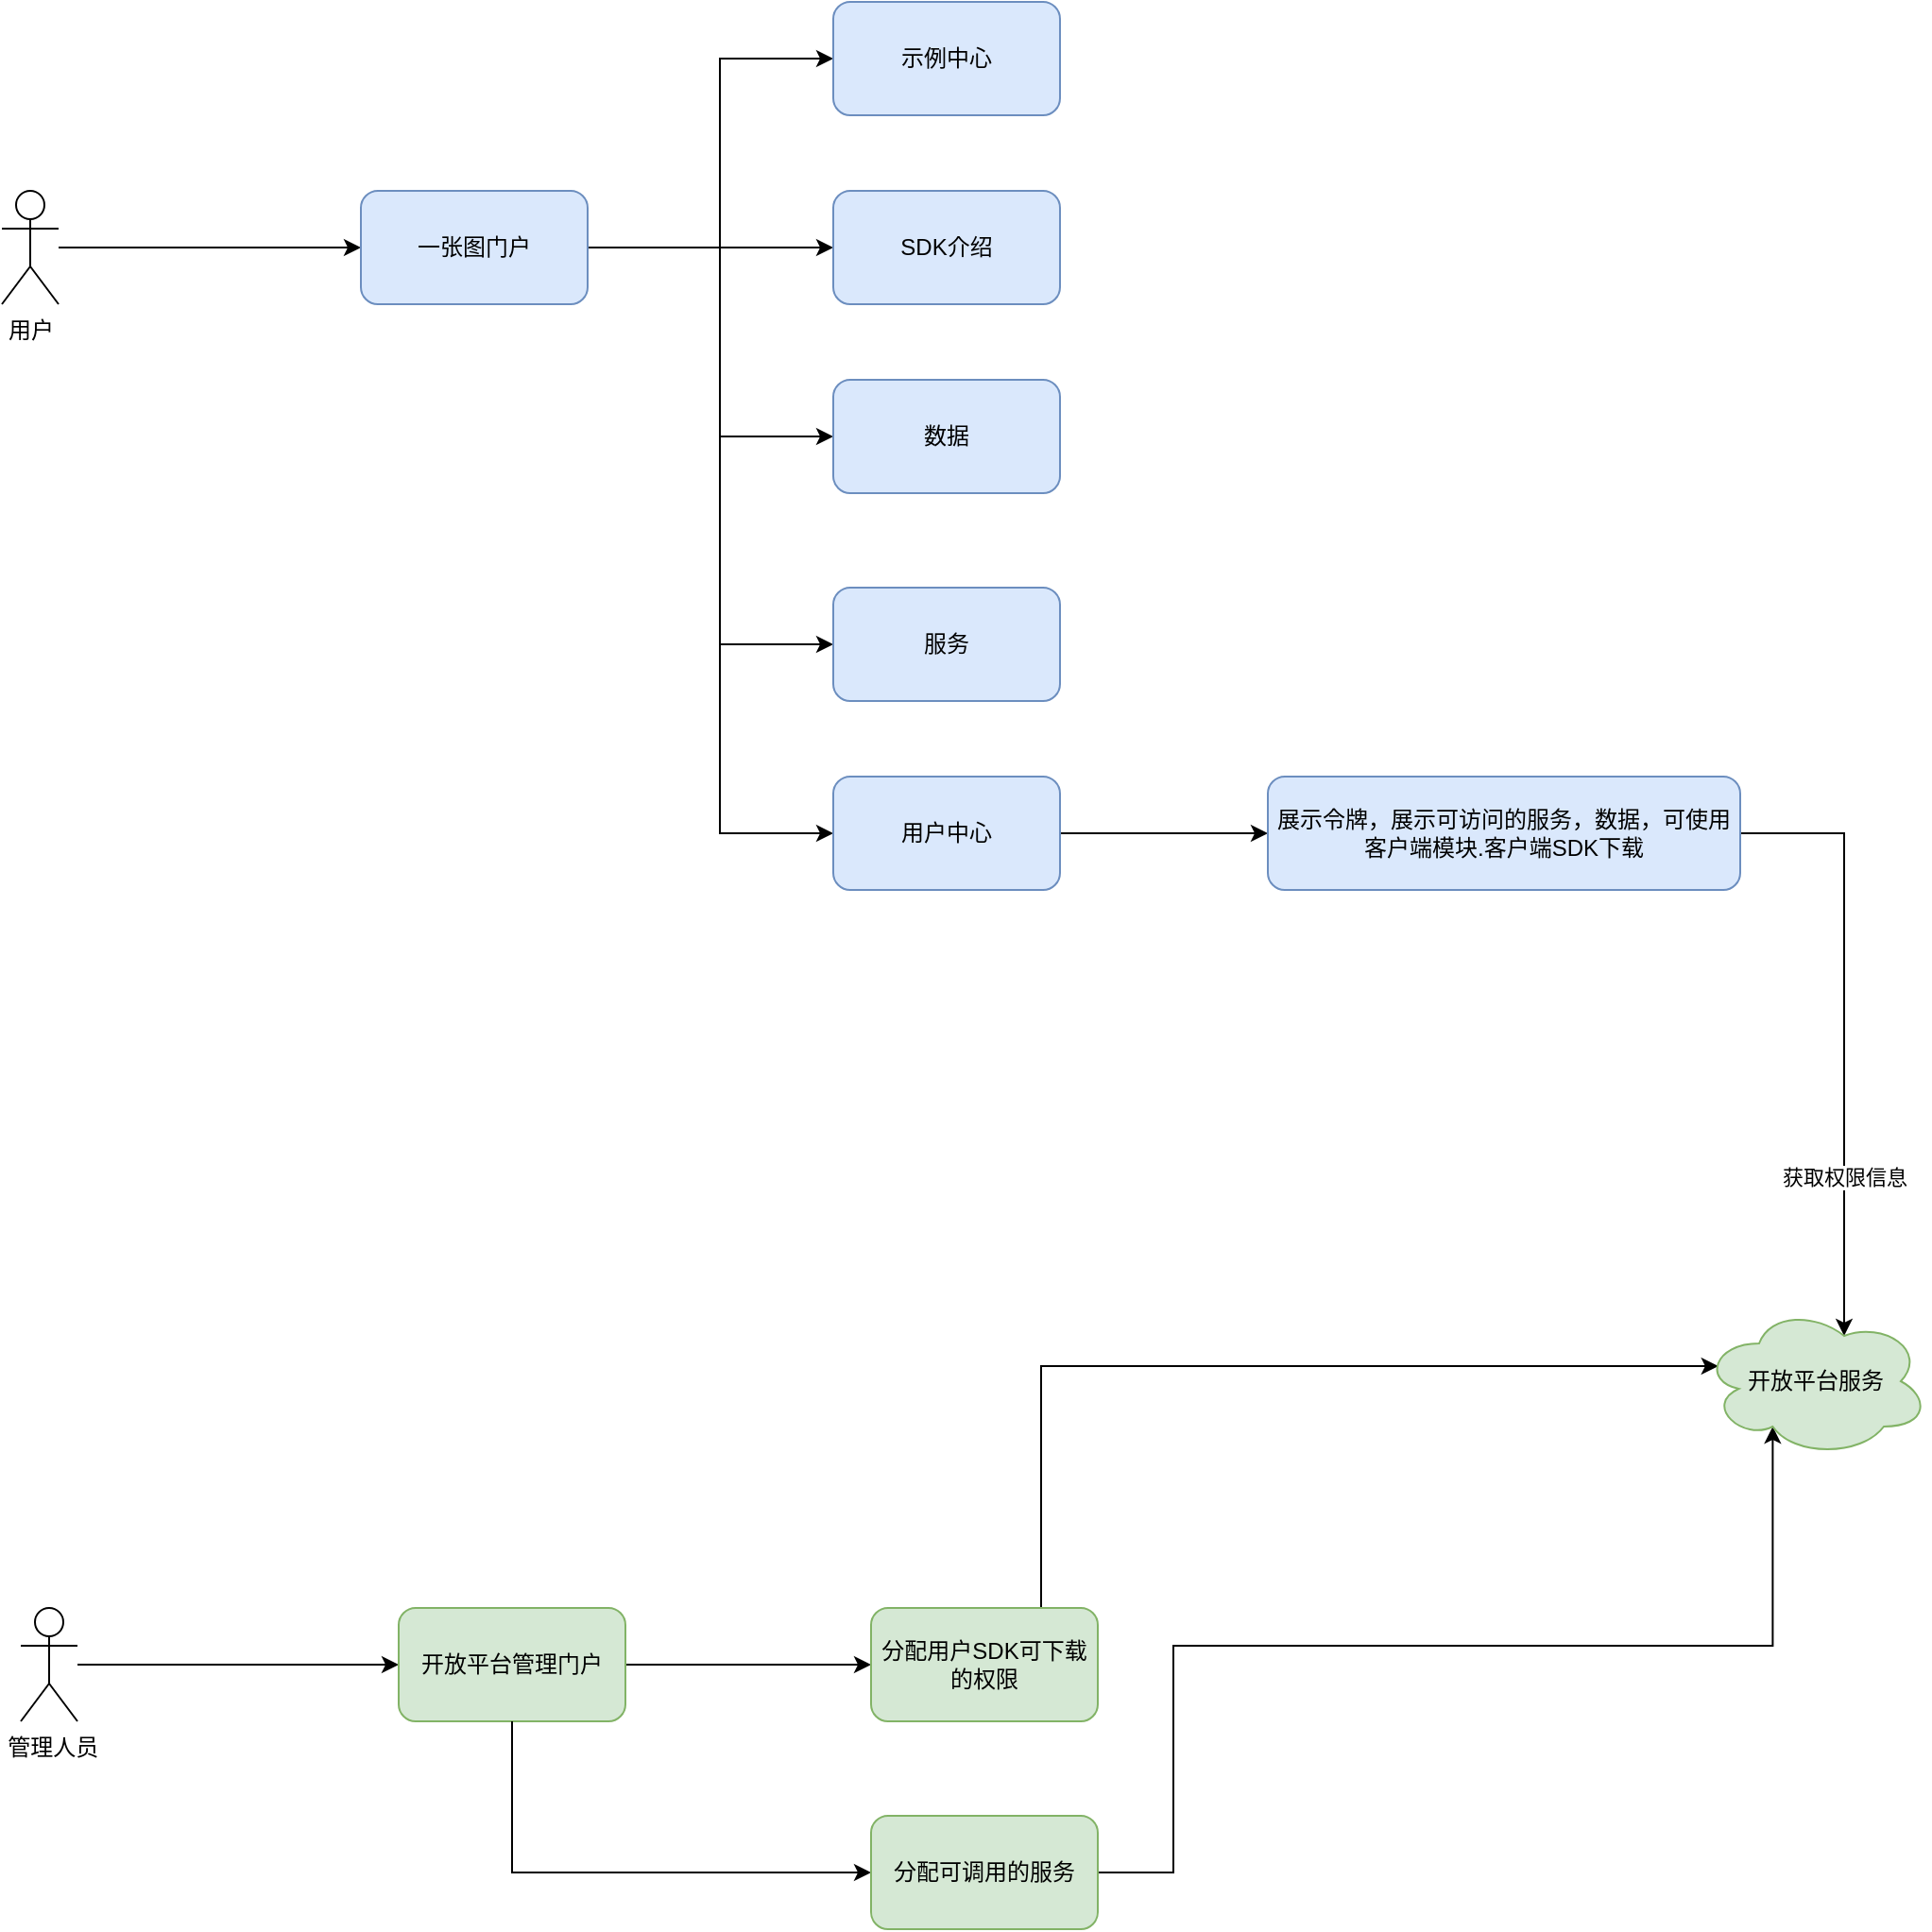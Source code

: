 <mxfile version="14.1.1" type="github" pages="2">
  <diagram id="htu8tuTBs0NoOkx3hSJT" name="Page-1">
    <mxGraphModel dx="1395" dy="824" grid="1" gridSize="10" guides="1" tooltips="1" connect="1" arrows="1" fold="1" page="1" pageScale="1" pageWidth="827" pageHeight="1169" math="0" shadow="0">
      <root>
        <mxCell id="0" />
        <mxCell id="1" parent="0" />
        <mxCell id="OG4e_7vGfnLu0VoYxxTo-8" style="edgeStyle=orthogonalEdgeStyle;rounded=0;orthogonalLoop=1;jettySize=auto;html=1;" parent="1" source="OG4e_7vGfnLu0VoYxxTo-2" target="OG4e_7vGfnLu0VoYxxTo-7" edge="1">
          <mxGeometry relative="1" as="geometry" />
        </mxCell>
        <mxCell id="OG4e_7vGfnLu0VoYxxTo-2" value="用户" style="shape=umlActor;verticalLabelPosition=bottom;verticalAlign=top;html=1;outlineConnect=0;" parent="1" vertex="1">
          <mxGeometry x="70" y="100" width="30" height="60" as="geometry" />
        </mxCell>
        <mxCell id="OG4e_7vGfnLu0VoYxxTo-18" style="edgeStyle=orthogonalEdgeStyle;rounded=0;orthogonalLoop=1;jettySize=auto;html=1;entryX=0;entryY=0.5;entryDx=0;entryDy=0;" parent="1" source="OG4e_7vGfnLu0VoYxxTo-6" target="OG4e_7vGfnLu0VoYxxTo-17" edge="1">
          <mxGeometry relative="1" as="geometry" />
        </mxCell>
        <mxCell id="OG4e_7vGfnLu0VoYxxTo-6" value="&amp;nbsp;管理人员" style="shape=umlActor;verticalLabelPosition=bottom;verticalAlign=top;html=1;outlineConnect=0;" parent="1" vertex="1">
          <mxGeometry x="80" y="850" width="30" height="60" as="geometry" />
        </mxCell>
        <mxCell id="OG4e_7vGfnLu0VoYxxTo-11" value="" style="edgeStyle=orthogonalEdgeStyle;rounded=0;orthogonalLoop=1;jettySize=auto;html=1;" parent="1" source="OG4e_7vGfnLu0VoYxxTo-7" target="OG4e_7vGfnLu0VoYxxTo-10" edge="1">
          <mxGeometry relative="1" as="geometry">
            <Array as="points">
              <mxPoint x="450" y="130" />
              <mxPoint x="450" y="30" />
            </Array>
          </mxGeometry>
        </mxCell>
        <mxCell id="OG4e_7vGfnLu0VoYxxTo-14" value="" style="edgeStyle=orthogonalEdgeStyle;rounded=0;orthogonalLoop=1;jettySize=auto;html=1;" parent="1" source="OG4e_7vGfnLu0VoYxxTo-7" target="OG4e_7vGfnLu0VoYxxTo-13" edge="1">
          <mxGeometry relative="1" as="geometry" />
        </mxCell>
        <mxCell id="OG4e_7vGfnLu0VoYxxTo-16" value="" style="edgeStyle=orthogonalEdgeStyle;rounded=0;orthogonalLoop=1;jettySize=auto;html=1;" parent="1" source="OG4e_7vGfnLu0VoYxxTo-7" target="OG4e_7vGfnLu0VoYxxTo-15" edge="1">
          <mxGeometry relative="1" as="geometry">
            <Array as="points">
              <mxPoint x="450" y="130" />
              <mxPoint x="450" y="230" />
            </Array>
          </mxGeometry>
        </mxCell>
        <mxCell id="OG4e_7vGfnLu0VoYxxTo-29" value="" style="edgeStyle=orthogonalEdgeStyle;rounded=0;orthogonalLoop=1;jettySize=auto;html=1;" parent="1" source="OG4e_7vGfnLu0VoYxxTo-7" target="OG4e_7vGfnLu0VoYxxTo-28" edge="1">
          <mxGeometry relative="1" as="geometry">
            <Array as="points">
              <mxPoint x="450" y="130" />
              <mxPoint x="450" y="340" />
            </Array>
          </mxGeometry>
        </mxCell>
        <mxCell id="OG4e_7vGfnLu0VoYxxTo-31" style="edgeStyle=orthogonalEdgeStyle;rounded=0;orthogonalLoop=1;jettySize=auto;html=1;entryX=0;entryY=0.5;entryDx=0;entryDy=0;" parent="1" source="OG4e_7vGfnLu0VoYxxTo-7" target="OG4e_7vGfnLu0VoYxxTo-30" edge="1">
          <mxGeometry relative="1" as="geometry">
            <Array as="points">
              <mxPoint x="450" y="130" />
              <mxPoint x="450" y="440" />
            </Array>
          </mxGeometry>
        </mxCell>
        <mxCell id="OG4e_7vGfnLu0VoYxxTo-7" value="一张图门户" style="rounded=1;whiteSpace=wrap;html=1;fillColor=#dae8fc;strokeColor=#6c8ebf;" parent="1" vertex="1">
          <mxGeometry x="260" y="100" width="120" height="60" as="geometry" />
        </mxCell>
        <mxCell id="OG4e_7vGfnLu0VoYxxTo-10" value="示例中心" style="rounded=1;whiteSpace=wrap;html=1;fillColor=#dae8fc;strokeColor=#6c8ebf;" parent="1" vertex="1">
          <mxGeometry x="510" width="120" height="60" as="geometry" />
        </mxCell>
        <mxCell id="OG4e_7vGfnLu0VoYxxTo-13" value="SDK介绍" style="rounded=1;whiteSpace=wrap;html=1;fillColor=#dae8fc;strokeColor=#6c8ebf;" parent="1" vertex="1">
          <mxGeometry x="510" y="100" width="120" height="60" as="geometry" />
        </mxCell>
        <mxCell id="OG4e_7vGfnLu0VoYxxTo-24" value="" style="edgeStyle=orthogonalEdgeStyle;rounded=0;orthogonalLoop=1;jettySize=auto;html=1;exitX=1;exitY=0.5;exitDx=0;exitDy=0;entryX=0.625;entryY=0.2;entryDx=0;entryDy=0;entryPerimeter=0;" parent="1" source="OG4e_7vGfnLu0VoYxxTo-42" target="OG4e_7vGfnLu0VoYxxTo-34" edge="1">
          <mxGeometry relative="1" as="geometry">
            <mxPoint x="820" y="420" as="targetPoint" />
            <Array as="points">
              <mxPoint x="1045" y="440" />
            </Array>
          </mxGeometry>
        </mxCell>
        <mxCell id="OG4e_7vGfnLu0VoYxxTo-40" value="获取权限信息" style="edgeLabel;html=1;align=center;verticalAlign=middle;resizable=0;points=[];" parent="OG4e_7vGfnLu0VoYxxTo-24" vertex="1" connectable="0">
          <mxGeometry x="0.474" relative="1" as="geometry">
            <mxPoint as="offset" />
          </mxGeometry>
        </mxCell>
        <mxCell id="OG4e_7vGfnLu0VoYxxTo-15" value="数据" style="rounded=1;whiteSpace=wrap;html=1;fillColor=#dae8fc;strokeColor=#6c8ebf;" parent="1" vertex="1">
          <mxGeometry x="510" y="200" width="120" height="60" as="geometry" />
        </mxCell>
        <mxCell id="OG4e_7vGfnLu0VoYxxTo-20" value="" style="edgeStyle=orthogonalEdgeStyle;rounded=0;orthogonalLoop=1;jettySize=auto;html=1;" parent="1" source="OG4e_7vGfnLu0VoYxxTo-17" target="OG4e_7vGfnLu0VoYxxTo-19" edge="1">
          <mxGeometry relative="1" as="geometry" />
        </mxCell>
        <mxCell id="OG4e_7vGfnLu0VoYxxTo-17" value="开放平台管理门户" style="rounded=1;whiteSpace=wrap;html=1;fillColor=#d5e8d4;strokeColor=#82b366;" parent="1" vertex="1">
          <mxGeometry x="280" y="850" width="120" height="60" as="geometry" />
        </mxCell>
        <mxCell id="OG4e_7vGfnLu0VoYxxTo-26" value="" style="edgeStyle=orthogonalEdgeStyle;rounded=0;orthogonalLoop=1;jettySize=auto;html=1;exitX=0.5;exitY=1;exitDx=0;exitDy=0;" parent="1" source="OG4e_7vGfnLu0VoYxxTo-17" target="OG4e_7vGfnLu0VoYxxTo-25" edge="1">
          <mxGeometry relative="1" as="geometry">
            <Array as="points">
              <mxPoint x="340" y="990" />
            </Array>
          </mxGeometry>
        </mxCell>
        <mxCell id="OG4e_7vGfnLu0VoYxxTo-35" style="edgeStyle=orthogonalEdgeStyle;rounded=0;orthogonalLoop=1;jettySize=auto;html=1;entryX=0.07;entryY=0.4;entryDx=0;entryDy=0;entryPerimeter=0;" parent="1" source="OG4e_7vGfnLu0VoYxxTo-19" target="OG4e_7vGfnLu0VoYxxTo-34" edge="1">
          <mxGeometry relative="1" as="geometry">
            <Array as="points">
              <mxPoint x="620" y="722" />
            </Array>
          </mxGeometry>
        </mxCell>
        <mxCell id="OG4e_7vGfnLu0VoYxxTo-19" value="分配用户SDK可下载的权限" style="rounded=1;whiteSpace=wrap;html=1;fillColor=#d5e8d4;strokeColor=#82b366;" parent="1" vertex="1">
          <mxGeometry x="530" y="850" width="120" height="60" as="geometry" />
        </mxCell>
        <mxCell id="OG4e_7vGfnLu0VoYxxTo-36" style="edgeStyle=orthogonalEdgeStyle;rounded=0;orthogonalLoop=1;jettySize=auto;html=1;entryX=0.31;entryY=0.8;entryDx=0;entryDy=0;entryPerimeter=0;" parent="1" source="OG4e_7vGfnLu0VoYxxTo-25" target="OG4e_7vGfnLu0VoYxxTo-34" edge="1">
          <mxGeometry relative="1" as="geometry">
            <Array as="points">
              <mxPoint x="690" y="990" />
              <mxPoint x="690" y="870" />
              <mxPoint x="1007" y="870" />
            </Array>
          </mxGeometry>
        </mxCell>
        <mxCell id="OG4e_7vGfnLu0VoYxxTo-25" value="分配可调用的服务" style="rounded=1;whiteSpace=wrap;html=1;fillColor=#d5e8d4;strokeColor=#82b366;" parent="1" vertex="1">
          <mxGeometry x="530" y="960" width="120" height="60" as="geometry" />
        </mxCell>
        <mxCell id="OG4e_7vGfnLu0VoYxxTo-28" value="服务" style="rounded=1;whiteSpace=wrap;html=1;fillColor=#dae8fc;strokeColor=#6c8ebf;" parent="1" vertex="1">
          <mxGeometry x="510" y="310" width="120" height="60" as="geometry" />
        </mxCell>
        <mxCell id="OG4e_7vGfnLu0VoYxxTo-43" style="edgeStyle=orthogonalEdgeStyle;rounded=0;orthogonalLoop=1;jettySize=auto;html=1;entryX=0;entryY=0.5;entryDx=0;entryDy=0;" parent="1" source="OG4e_7vGfnLu0VoYxxTo-30" target="OG4e_7vGfnLu0VoYxxTo-42" edge="1">
          <mxGeometry relative="1" as="geometry" />
        </mxCell>
        <mxCell id="OG4e_7vGfnLu0VoYxxTo-30" value="用户中心" style="rounded=1;whiteSpace=wrap;html=1;fillColor=#dae8fc;strokeColor=#6c8ebf;" parent="1" vertex="1">
          <mxGeometry x="510" y="410" width="120" height="60" as="geometry" />
        </mxCell>
        <mxCell id="OG4e_7vGfnLu0VoYxxTo-34" value="开放平台服务" style="ellipse;shape=cloud;whiteSpace=wrap;html=1;fillColor=#d5e8d4;strokeColor=#82b366;" parent="1" vertex="1">
          <mxGeometry x="970" y="690" width="120" height="80" as="geometry" />
        </mxCell>
        <mxCell id="OG4e_7vGfnLu0VoYxxTo-42" value="展示令牌，展示可访问的服务，数据，可使用客户端模块.客户端SDK下载" style="rounded=1;whiteSpace=wrap;html=1;fillColor=#dae8fc;strokeColor=#6c8ebf;" parent="1" vertex="1">
          <mxGeometry x="740" y="410" width="250" height="60" as="geometry" />
        </mxCell>
      </root>
    </mxGraphModel>
  </diagram>
  <diagram id="0L3D03o0ZpX73q9kH-CQ" name="Page-2">
    <mxGraphModel dx="2013" dy="700" grid="1" gridSize="10" guides="1" tooltips="1" connect="1" arrows="1" fold="1" page="1" pageScale="1" pageWidth="827" pageHeight="1169" math="0" shadow="0">
      <root>
        <mxCell id="564633PSWp1XhYXdFvgc-0" />
        <mxCell id="564633PSWp1XhYXdFvgc-1" parent="564633PSWp1XhYXdFvgc-0" />
        <mxCell id="PdC4l40tNH1cOUf2mZ3U-1" style="edgeStyle=orthogonalEdgeStyle;rounded=0;orthogonalLoop=1;jettySize=auto;html=1;labelBackgroundColor=#FFB366;" edge="1" parent="564633PSWp1XhYXdFvgc-1" source="PdC4l40tNH1cOUf2mZ3U-3" target="PdC4l40tNH1cOUf2mZ3U-32">
          <mxGeometry relative="1" as="geometry" />
        </mxCell>
        <mxCell id="vt5reMxvTCxBoMtGFN24-0" style="edgeStyle=orthogonalEdgeStyle;rounded=0;orthogonalLoop=1;jettySize=auto;html=1;" edge="1" parent="564633PSWp1XhYXdFvgc-1" source="PdC4l40tNH1cOUf2mZ3U-3" target="vt5reMxvTCxBoMtGFN24-1">
          <mxGeometry relative="1" as="geometry">
            <mxPoint y="170" as="targetPoint" />
          </mxGeometry>
        </mxCell>
        <mxCell id="PdC4l40tNH1cOUf2mZ3U-3" value="用户" style="shape=umlActor;verticalLabelPosition=bottom;verticalAlign=top;html=1;outlineConnect=0;" vertex="1" parent="564633PSWp1XhYXdFvgc-1">
          <mxGeometry x="-10" y="20" width="30" height="60" as="geometry" />
        </mxCell>
        <mxCell id="PdC4l40tNH1cOUf2mZ3U-27" style="edgeStyle=orthogonalEdgeStyle;rounded=0;orthogonalLoop=1;jettySize=auto;html=1;labelBackgroundColor=#FFB366;" edge="1" parent="564633PSWp1XhYXdFvgc-1" source="PdC4l40tNH1cOUf2mZ3U-29" target="PdC4l40tNH1cOUf2mZ3U-34">
          <mxGeometry relative="1" as="geometry">
            <mxPoint x="-115" y="590" as="targetPoint" />
            <Array as="points">
              <mxPoint x="260" y="300" />
            </Array>
          </mxGeometry>
        </mxCell>
        <mxCell id="PdC4l40tNH1cOUf2mZ3U-28" value="获取token,权限" style="edgeLabel;html=1;align=center;verticalAlign=middle;resizable=0;points=[];" vertex="1" connectable="0" parent="PdC4l40tNH1cOUf2mZ3U-27">
          <mxGeometry x="0.362" y="-1" relative="1" as="geometry">
            <mxPoint as="offset" />
          </mxGeometry>
        </mxCell>
        <mxCell id="PdC4l40tNH1cOUf2mZ3U-29" value="开放平台服务" style="ellipse;shape=cloud;whiteSpace=wrap;html=1;fillColor=#d5e8d4;strokeColor=#82b366;" vertex="1" parent="564633PSWp1XhYXdFvgc-1">
          <mxGeometry x="230" y="430" width="120" height="80" as="geometry" />
        </mxCell>
        <mxCell id="PdC4l40tNH1cOUf2mZ3U-31" value="" style="edgeStyle=orthogonalEdgeStyle;rounded=0;orthogonalLoop=1;jettySize=auto;html=1;labelBackgroundColor=#FFB366;" edge="1" parent="564633PSWp1XhYXdFvgc-1" source="PdC4l40tNH1cOUf2mZ3U-32" target="PdC4l40tNH1cOUf2mZ3U-34">
          <mxGeometry relative="1" as="geometry" />
        </mxCell>
        <mxCell id="PdC4l40tNH1cOUf2mZ3U-32" value="使用KMap" style="rounded=1;whiteSpace=wrap;html=1;labelBackgroundColor=#FFFFFF;" vertex="1" parent="564633PSWp1XhYXdFvgc-1">
          <mxGeometry x="-290" y="130" width="120" height="60" as="geometry" />
        </mxCell>
        <mxCell id="PdC4l40tNH1cOUf2mZ3U-33" value="" style="edgeStyle=orthogonalEdgeStyle;rounded=0;orthogonalLoop=1;jettySize=auto;html=1;labelBackgroundColor=#FFB366;" edge="1" parent="564633PSWp1XhYXdFvgc-1" source="PdC4l40tNH1cOUf2mZ3U-34" target="PdC4l40tNH1cOUf2mZ3U-39">
          <mxGeometry relative="1" as="geometry" />
        </mxCell>
        <mxCell id="vt5reMxvTCxBoMtGFN24-3" style="edgeStyle=orthogonalEdgeStyle;rounded=0;orthogonalLoop=1;jettySize=auto;html=1;entryX=0.5;entryY=0;entryDx=0;entryDy=0;" edge="1" parent="564633PSWp1XhYXdFvgc-1" source="PdC4l40tNH1cOUf2mZ3U-34" target="PdC4l40tNH1cOUf2mZ3U-42">
          <mxGeometry relative="1" as="geometry" />
        </mxCell>
        <mxCell id="PdC4l40tNH1cOUf2mZ3U-34" value="地图服务" style="ellipse;shape=cloud;whiteSpace=wrap;html=1;rounded=1;labelBackgroundColor=none;fillColor=#dae8fc;strokeColor=#6c8ebf;" vertex="1" parent="564633PSWp1XhYXdFvgc-1">
          <mxGeometry x="-175" y="250" width="120" height="80" as="geometry" />
        </mxCell>
        <mxCell id="PdC4l40tNH1cOUf2mZ3U-35" style="edgeStyle=orthogonalEdgeStyle;rounded=0;orthogonalLoop=1;jettySize=auto;html=1;labelBackgroundColor=#FFB366;entryX=0.07;entryY=0.4;entryDx=0;entryDy=0;entryPerimeter=0;exitX=1;exitY=0.5;exitDx=0;exitDy=0;" edge="1" parent="564633PSWp1XhYXdFvgc-1" source="PdC4l40tNH1cOUf2mZ3U-39" target="PdC4l40tNH1cOUf2mZ3U-29">
          <mxGeometry relative="1" as="geometry">
            <mxPoint x="-190" y="610.0" as="targetPoint" />
            <Array as="points">
              <mxPoint x="-55" y="462" />
            </Array>
          </mxGeometry>
        </mxCell>
        <mxCell id="PdC4l40tNH1cOUf2mZ3U-36" value="是" style="edgeLabel;html=1;align=center;verticalAlign=middle;resizable=0;points=[];" vertex="1" connectable="0" parent="PdC4l40tNH1cOUf2mZ3U-35">
          <mxGeometry x="-0.445" y="1" relative="1" as="geometry">
            <mxPoint as="offset" />
          </mxGeometry>
        </mxCell>
        <mxCell id="PdC4l40tNH1cOUf2mZ3U-37" style="edgeStyle=orthogonalEdgeStyle;rounded=0;orthogonalLoop=1;jettySize=auto;html=1;entryX=1;entryY=0.5;entryDx=0;entryDy=0;labelBackgroundColor=#FFB366;" edge="1" parent="564633PSWp1XhYXdFvgc-1" source="PdC4l40tNH1cOUf2mZ3U-39" target="PdC4l40tNH1cOUf2mZ3U-42">
          <mxGeometry relative="1" as="geometry">
            <mxPoint x="-115" y="600" as="targetPoint" />
          </mxGeometry>
        </mxCell>
        <mxCell id="PdC4l40tNH1cOUf2mZ3U-38" value="否" style="edgeLabel;html=1;align=center;verticalAlign=middle;resizable=0;points=[];" vertex="1" connectable="0" parent="PdC4l40tNH1cOUf2mZ3U-37">
          <mxGeometry x="-0.396" y="5" relative="1" as="geometry">
            <mxPoint as="offset" />
          </mxGeometry>
        </mxCell>
        <mxCell id="PdC4l40tNH1cOUf2mZ3U-39" value="令牌属性是&lt;br&gt;否开放平台" style="rhombus;whiteSpace=wrap;html=1;rounded=1;labelBackgroundColor=none;fillColor=#dae8fc;strokeColor=#6c8ebf;" vertex="1" parent="564633PSWp1XhYXdFvgc-1">
          <mxGeometry x="-175" y="407" width="120" height="110" as="geometry" />
        </mxCell>
        <mxCell id="PdC4l40tNH1cOUf2mZ3U-42" value="。。。。" style="whiteSpace=wrap;html=1;rounded=1;labelBackgroundColor=none;fillColor=#dae8fc;strokeColor=#6c8ebf;" vertex="1" parent="564633PSWp1XhYXdFvgc-1">
          <mxGeometry x="-410" y="570" width="120" height="60" as="geometry" />
        </mxCell>
        <mxCell id="vt5reMxvTCxBoMtGFN24-2" style="edgeStyle=orthogonalEdgeStyle;rounded=0;orthogonalLoop=1;jettySize=auto;html=1;" edge="1" parent="564633PSWp1XhYXdFvgc-1" source="vt5reMxvTCxBoMtGFN24-1" target="PdC4l40tNH1cOUf2mZ3U-34">
          <mxGeometry relative="1" as="geometry" />
        </mxCell>
        <mxCell id="vt5reMxvTCxBoMtGFN24-1" value="服务访问" style="rounded=1;whiteSpace=wrap;html=1;" vertex="1" parent="564633PSWp1XhYXdFvgc-1">
          <mxGeometry x="-55" y="130" width="120" height="60" as="geometry" />
        </mxCell>
      </root>
    </mxGraphModel>
  </diagram>
</mxfile>
